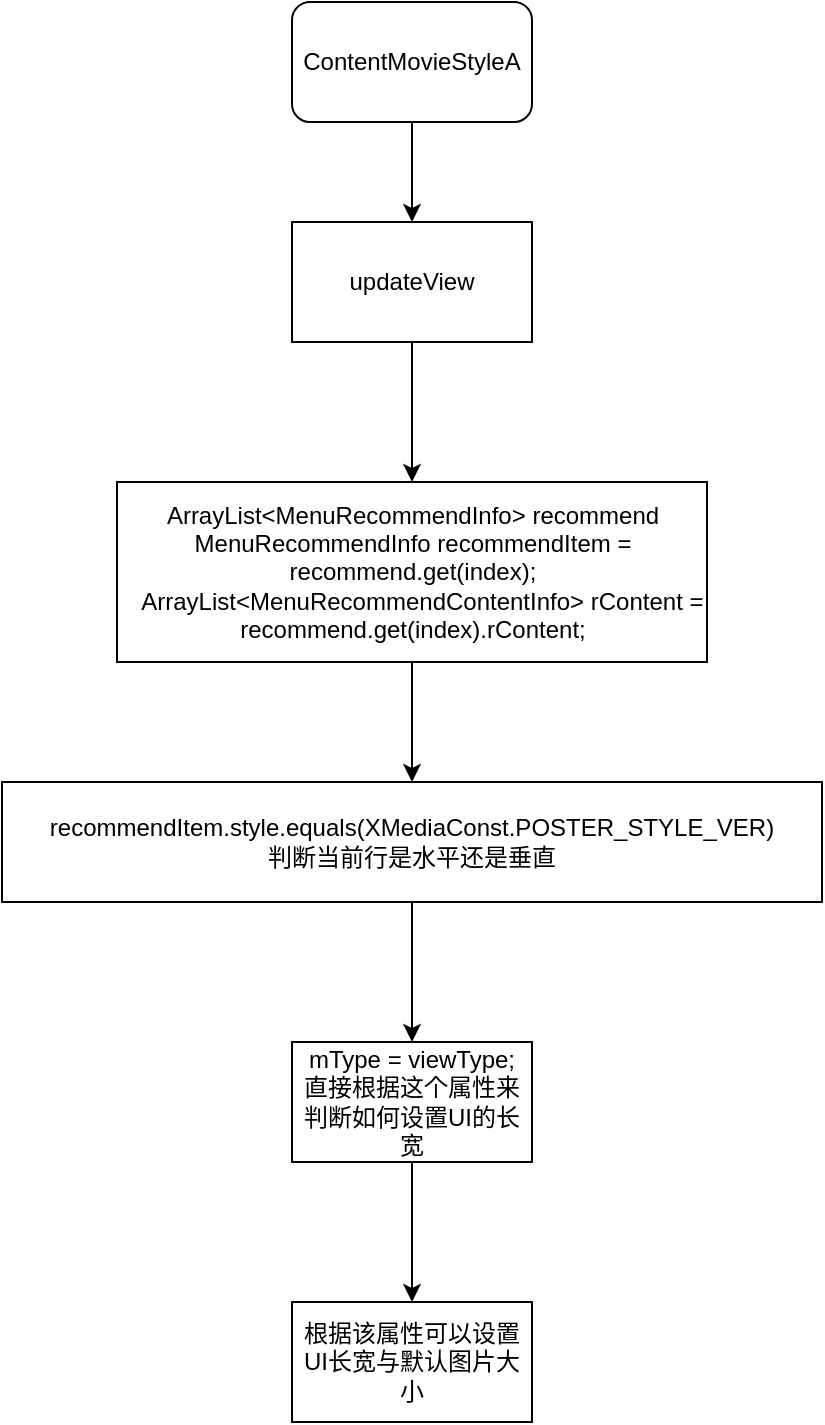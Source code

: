 <mxfile version="12.6.5" type="github">
  <diagram id="7KHPSY4flnSHCGMYQCH0" name="第 1 页">
    <mxGraphModel dx="1314" dy="787" grid="1" gridSize="10" guides="1" tooltips="1" connect="1" arrows="1" fold="1" page="1" pageScale="1" pageWidth="827" pageHeight="1169" math="0" shadow="0">
      <root>
        <mxCell id="0"/>
        <mxCell id="1" parent="0"/>
        <mxCell id="8dZf9wYU1UPOxELS9qww-3" value="" style="edgeStyle=orthogonalEdgeStyle;rounded=0;orthogonalLoop=1;jettySize=auto;html=1;" edge="1" parent="1" source="8dZf9wYU1UPOxELS9qww-1" target="8dZf9wYU1UPOxELS9qww-2">
          <mxGeometry relative="1" as="geometry"/>
        </mxCell>
        <mxCell id="8dZf9wYU1UPOxELS9qww-1" value="ContentMovieStyleA" style="rounded=1;whiteSpace=wrap;html=1;" vertex="1" parent="1">
          <mxGeometry x="370" y="180" width="120" height="60" as="geometry"/>
        </mxCell>
        <mxCell id="8dZf9wYU1UPOxELS9qww-5" value="" style="edgeStyle=orthogonalEdgeStyle;rounded=0;orthogonalLoop=1;jettySize=auto;html=1;" edge="1" parent="1" source="8dZf9wYU1UPOxELS9qww-2" target="8dZf9wYU1UPOxELS9qww-4">
          <mxGeometry relative="1" as="geometry"/>
        </mxCell>
        <mxCell id="8dZf9wYU1UPOxELS9qww-2" value="updateView" style="rounded=0;whiteSpace=wrap;html=1;" vertex="1" parent="1">
          <mxGeometry x="370" y="290" width="120" height="60" as="geometry"/>
        </mxCell>
        <mxCell id="8dZf9wYU1UPOxELS9qww-7" value="" style="edgeStyle=orthogonalEdgeStyle;rounded=0;orthogonalLoop=1;jettySize=auto;html=1;" edge="1" parent="1" source="8dZf9wYU1UPOxELS9qww-4" target="8dZf9wYU1UPOxELS9qww-6">
          <mxGeometry relative="1" as="geometry"/>
        </mxCell>
        <mxCell id="8dZf9wYU1UPOxELS9qww-4" value="ArrayList&amp;lt;MenuRecommendInfo&amp;gt; recommend&lt;br&gt;&lt;div&gt;MenuRecommendInfo recommendItem = recommend.get(index);&lt;/div&gt;&lt;div&gt;&lt;span style=&quot;white-space: pre&quot;&gt;			&lt;/span&gt;ArrayList&amp;lt;MenuRecommendContentInfo&amp;gt; rContent = recommend.get(index).rContent;&lt;/div&gt;" style="rounded=0;whiteSpace=wrap;html=1;" vertex="1" parent="1">
          <mxGeometry x="282.5" y="420" width="295" height="90" as="geometry"/>
        </mxCell>
        <mxCell id="8dZf9wYU1UPOxELS9qww-9" value="" style="edgeStyle=orthogonalEdgeStyle;rounded=0;orthogonalLoop=1;jettySize=auto;html=1;" edge="1" parent="1" source="8dZf9wYU1UPOxELS9qww-6" target="8dZf9wYU1UPOxELS9qww-8">
          <mxGeometry relative="1" as="geometry"/>
        </mxCell>
        <mxCell id="8dZf9wYU1UPOxELS9qww-6" value="recommendItem.style.equals(XMediaConst.POSTER_STYLE_VER)&lt;br&gt;判断当前行是水平还是垂直" style="rounded=0;whiteSpace=wrap;html=1;" vertex="1" parent="1">
          <mxGeometry x="225" y="570" width="410" height="60" as="geometry"/>
        </mxCell>
        <mxCell id="8dZf9wYU1UPOxELS9qww-13" value="" style="edgeStyle=orthogonalEdgeStyle;rounded=0;orthogonalLoop=1;jettySize=auto;html=1;" edge="1" parent="1" source="8dZf9wYU1UPOxELS9qww-8" target="8dZf9wYU1UPOxELS9qww-12">
          <mxGeometry relative="1" as="geometry"/>
        </mxCell>
        <mxCell id="8dZf9wYU1UPOxELS9qww-8" value="mType = viewType;&lt;br&gt;直接根据这个属性来判断如何设置UI的长宽" style="rounded=0;whiteSpace=wrap;html=1;" vertex="1" parent="1">
          <mxGeometry x="370" y="700" width="120" height="60" as="geometry"/>
        </mxCell>
        <mxCell id="8dZf9wYU1UPOxELS9qww-12" value="根据该属性可以设置UI长宽与默认图片大小" style="rounded=0;whiteSpace=wrap;html=1;" vertex="1" parent="1">
          <mxGeometry x="370" y="830" width="120" height="60" as="geometry"/>
        </mxCell>
      </root>
    </mxGraphModel>
  </diagram>
</mxfile>
